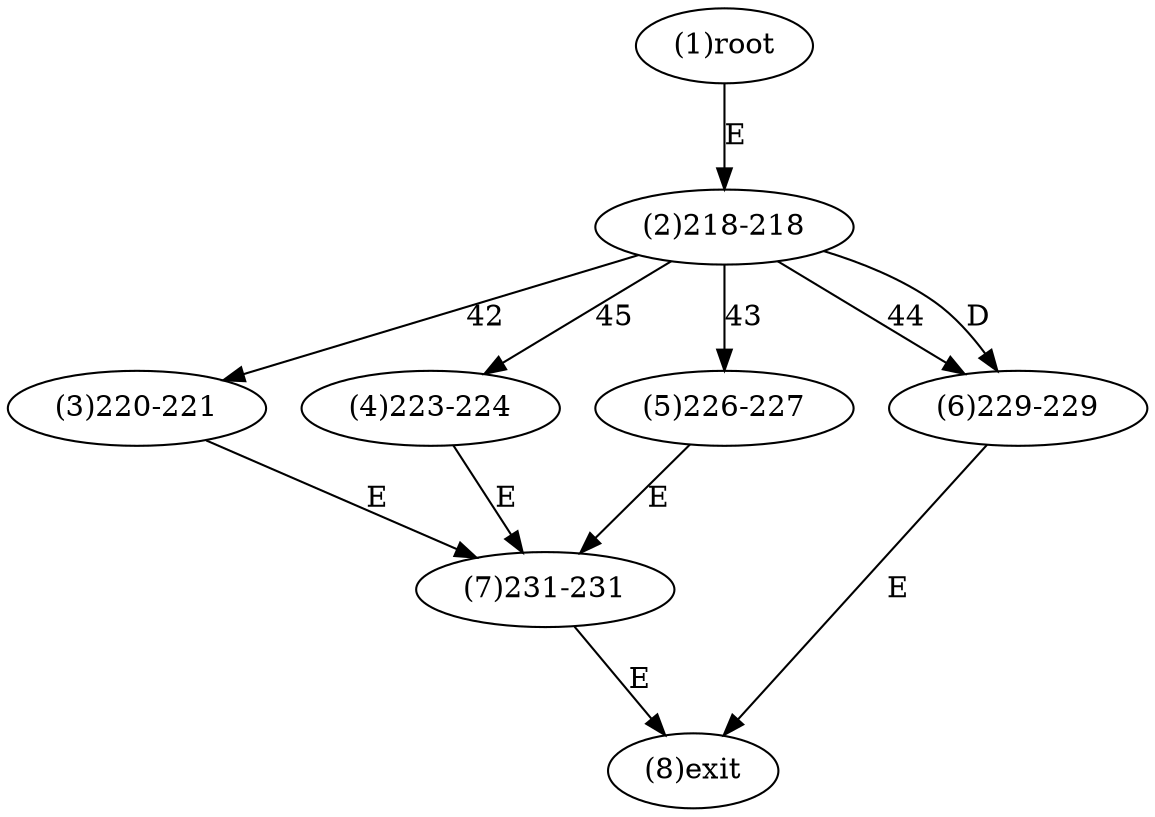 digraph "" { 
1[ label="(1)root"];
2[ label="(2)218-218"];
3[ label="(3)220-221"];
4[ label="(4)223-224"];
5[ label="(5)226-227"];
6[ label="(6)229-229"];
7[ label="(7)231-231"];
8[ label="(8)exit"];
1->2[ label="E"];
2->3[ label="42"];
2->5[ label="43"];
2->6[ label="44"];
2->4[ label="45"];
2->6[ label="D"];
3->7[ label="E"];
4->7[ label="E"];
5->7[ label="E"];
6->8[ label="E"];
7->8[ label="E"];
}